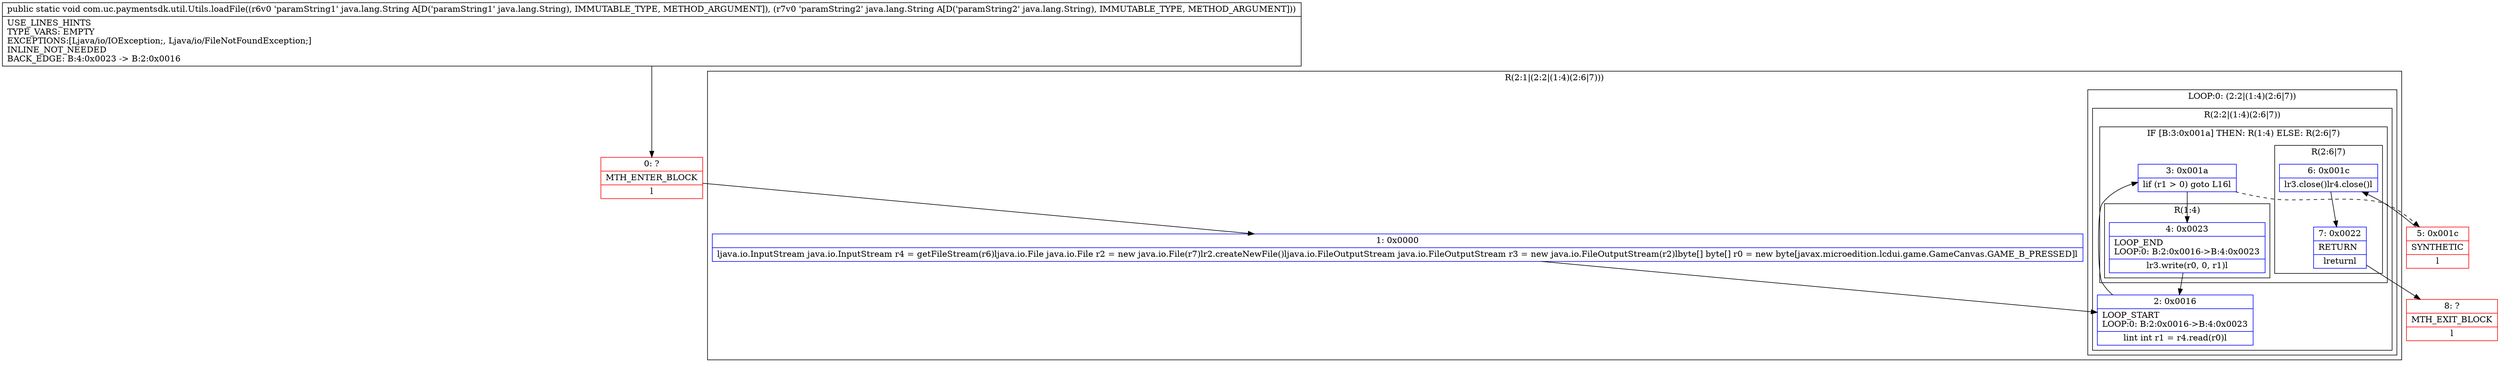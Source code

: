digraph "CFG forcom.uc.paymentsdk.util.Utils.loadFile(Ljava\/lang\/String;Ljava\/lang\/String;)V" {
subgraph cluster_Region_501634320 {
label = "R(2:1|(2:2|(1:4)(2:6|7)))";
node [shape=record,color=blue];
Node_1 [shape=record,label="{1\:\ 0x0000|ljava.io.InputStream java.io.InputStream r4 = getFileStream(r6)ljava.io.File java.io.File r2 = new java.io.File(r7)lr2.createNewFile()ljava.io.FileOutputStream java.io.FileOutputStream r3 = new java.io.FileOutputStream(r2)lbyte[] byte[] r0 = new byte[javax.microedition.lcdui.game.GameCanvas.GAME_B_PRESSED]l}"];
subgraph cluster_LoopRegion_201858328 {
label = "LOOP:0: (2:2|(1:4)(2:6|7))";
node [shape=record,color=blue];
subgraph cluster_Region_1051971775 {
label = "R(2:2|(1:4)(2:6|7))";
node [shape=record,color=blue];
Node_2 [shape=record,label="{2\:\ 0x0016|LOOP_START\lLOOP:0: B:2:0x0016\-\>B:4:0x0023\l|lint int r1 = r4.read(r0)l}"];
subgraph cluster_IfRegion_632413478 {
label = "IF [B:3:0x001a] THEN: R(1:4) ELSE: R(2:6|7)";
node [shape=record,color=blue];
Node_3 [shape=record,label="{3\:\ 0x001a|lif (r1 \> 0) goto L16l}"];
subgraph cluster_Region_181426105 {
label = "R(1:4)";
node [shape=record,color=blue];
Node_4 [shape=record,label="{4\:\ 0x0023|LOOP_END\lLOOP:0: B:2:0x0016\-\>B:4:0x0023\l|lr3.write(r0, 0, r1)l}"];
}
subgraph cluster_Region_1801168342 {
label = "R(2:6|7)";
node [shape=record,color=blue];
Node_6 [shape=record,label="{6\:\ 0x001c|lr3.close()lr4.close()l}"];
Node_7 [shape=record,label="{7\:\ 0x0022|RETURN\l|lreturnl}"];
}
}
}
}
}
Node_0 [shape=record,color=red,label="{0\:\ ?|MTH_ENTER_BLOCK\l|l}"];
Node_5 [shape=record,color=red,label="{5\:\ 0x001c|SYNTHETIC\l|l}"];
Node_8 [shape=record,color=red,label="{8\:\ ?|MTH_EXIT_BLOCK\l|l}"];
MethodNode[shape=record,label="{public static void com.uc.paymentsdk.util.Utils.loadFile((r6v0 'paramString1' java.lang.String A[D('paramString1' java.lang.String), IMMUTABLE_TYPE, METHOD_ARGUMENT]), (r7v0 'paramString2' java.lang.String A[D('paramString2' java.lang.String), IMMUTABLE_TYPE, METHOD_ARGUMENT]))  | USE_LINES_HINTS\lTYPE_VARS: EMPTY\lEXCEPTIONS:[Ljava\/io\/IOException;, Ljava\/io\/FileNotFoundException;]\lINLINE_NOT_NEEDED\lBACK_EDGE: B:4:0x0023 \-\> B:2:0x0016\l}"];
MethodNode -> Node_0;
Node_1 -> Node_2;
Node_2 -> Node_3;
Node_3 -> Node_4;
Node_3 -> Node_5[style=dashed];
Node_4 -> Node_2;
Node_6 -> Node_7;
Node_7 -> Node_8;
Node_0 -> Node_1;
Node_5 -> Node_6;
}


